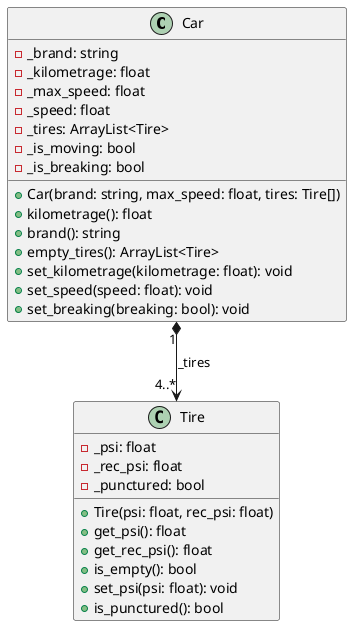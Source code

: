 @startuml Car

' + -> public
' - -> private
' # -> protected
' ~ -> package
' underlined -> static (represented by {static} as prefix )

' Define classes
class Car {
    - _brand: string
    - _kilometrage: float
    - _max_speed: float
    - _speed: float
    - _tires: ArrayList<Tire>
    - _is_moving: bool
    - _is_breaking: bool

    + Car(brand: string, max_speed: float, tires: Tire[])
    + kilometrage(): float
    + brand(): string
    + empty_tires(): ArrayList<Tire>
    + set_kilometrage(kilometrage: float): void
    + set_speed(speed: float): void
    + set_breaking(breaking: bool): void
}

' Define classes
class Tire {
    - _psi: float
    - _rec_psi: float
    - _punctured: bool
    + Tire(psi: float, rec_psi: float)
    + get_psi(): float
    + get_rec_psi(): float
    + is_empty(): bool
    + set_psi(psi: float): void
    + is_punctured(): bool
}

' Create composition relationship
Car "1" *--> "4..*" Tire : _tires


@enduml